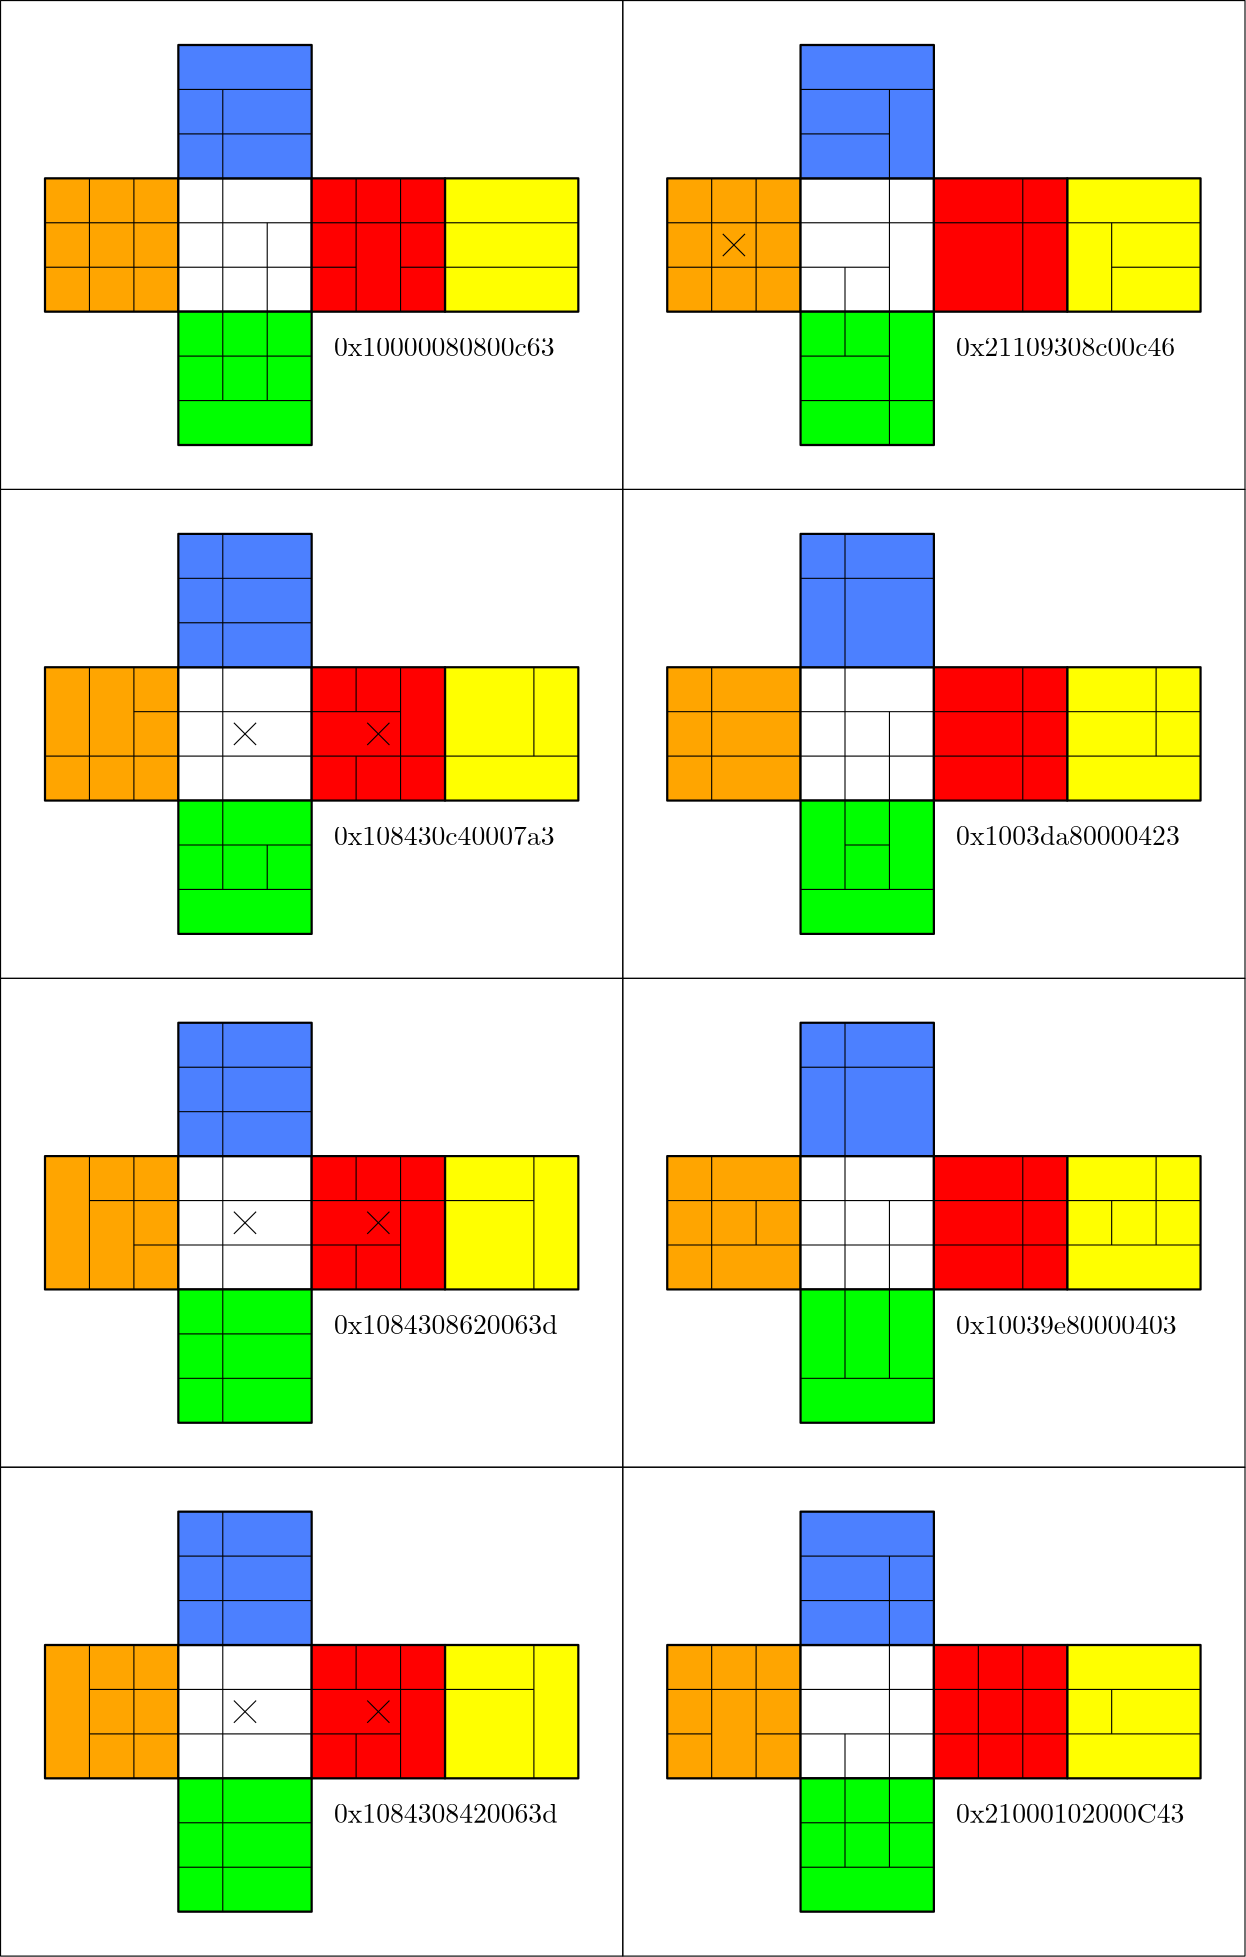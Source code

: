 <?xml version="1.0"?>
<!DOCTYPE ipe SYSTEM "ipe.dtd">
<ipe version="70218" creator="Ipe 7.2.24">
<info created="D:20221217203729" modified="D:20230113143032"/>
<ipestyle name="basic">
<symbol name="arrow/arc(spx)">
<path stroke="sym-stroke" fill="sym-stroke" pen="sym-pen">
0 0 m
-1 0.333 l
-1 -0.333 l
h
</path>
</symbol>
<symbol name="arrow/farc(spx)">
<path stroke="sym-stroke" fill="white" pen="sym-pen">
0 0 m
-1 0.333 l
-1 -0.333 l
h
</path>
</symbol>
<symbol name="arrow/ptarc(spx)">
<path stroke="sym-stroke" fill="sym-stroke" pen="sym-pen">
0 0 m
-1 0.333 l
-0.8 0 l
-1 -0.333 l
h
</path>
</symbol>
<symbol name="arrow/fptarc(spx)">
<path stroke="sym-stroke" fill="white" pen="sym-pen">
0 0 m
-1 0.333 l
-0.8 0 l
-1 -0.333 l
h
</path>
</symbol>
<symbol name="mark/circle(sx)" transformations="translations">
<path fill="sym-stroke">
0.6 0 0 0.6 0 0 e
0.4 0 0 0.4 0 0 e
</path>
</symbol>
<symbol name="mark/disk(sx)" transformations="translations">
<path fill="sym-stroke">
0.6 0 0 0.6 0 0 e
</path>
</symbol>
<symbol name="mark/fdisk(sfx)" transformations="translations">
<group>
<path fill="sym-fill">
0.5 0 0 0.5 0 0 e
</path>
<path fill="sym-stroke" fillrule="eofill">
0.6 0 0 0.6 0 0 e
0.4 0 0 0.4 0 0 e
</path>
</group>
</symbol>
<symbol name="mark/box(sx)" transformations="translations">
<path fill="sym-stroke" fillrule="eofill">
-0.6 -0.6 m
0.6 -0.6 l
0.6 0.6 l
-0.6 0.6 l
h
-0.4 -0.4 m
0.4 -0.4 l
0.4 0.4 l
-0.4 0.4 l
h
</path>
</symbol>
<symbol name="mark/square(sx)" transformations="translations">
<path fill="sym-stroke">
-0.6 -0.6 m
0.6 -0.6 l
0.6 0.6 l
-0.6 0.6 l
h
</path>
</symbol>
<symbol name="mark/fsquare(sfx)" transformations="translations">
<group>
<path fill="sym-fill">
-0.5 -0.5 m
0.5 -0.5 l
0.5 0.5 l
-0.5 0.5 l
h
</path>
<path fill="sym-stroke" fillrule="eofill">
-0.6 -0.6 m
0.6 -0.6 l
0.6 0.6 l
-0.6 0.6 l
h
-0.4 -0.4 m
0.4 -0.4 l
0.4 0.4 l
-0.4 0.4 l
h
</path>
</group>
</symbol>
<symbol name="mark/cross(sx)" transformations="translations">
<group>
<path fill="sym-stroke">
-0.43 -0.57 m
0.57 0.43 l
0.43 0.57 l
-0.57 -0.43 l
h
</path>
<path fill="sym-stroke">
-0.43 0.57 m
0.57 -0.43 l
0.43 -0.57 l
-0.57 0.43 l
h
</path>
</group>
</symbol>
<symbol name="arrow/fnormal(spx)">
<path stroke="sym-stroke" fill="white" pen="sym-pen">
0 0 m
-1 0.333 l
-1 -0.333 l
h
</path>
</symbol>
<symbol name="arrow/pointed(spx)">
<path stroke="sym-stroke" fill="sym-stroke" pen="sym-pen">
0 0 m
-1 0.333 l
-0.8 0 l
-1 -0.333 l
h
</path>
</symbol>
<symbol name="arrow/fpointed(spx)">
<path stroke="sym-stroke" fill="white" pen="sym-pen">
0 0 m
-1 0.333 l
-0.8 0 l
-1 -0.333 l
h
</path>
</symbol>
<symbol name="arrow/linear(spx)">
<path stroke="sym-stroke" pen="sym-pen">
-1 0.333 m
0 0 l
-1 -0.333 l
</path>
</symbol>
<symbol name="arrow/fdouble(spx)">
<path stroke="sym-stroke" fill="white" pen="sym-pen">
0 0 m
-1 0.333 l
-1 -0.333 l
h
-1 0 m
-2 0.333 l
-2 -0.333 l
h
</path>
</symbol>
<symbol name="arrow/double(spx)">
<path stroke="sym-stroke" fill="sym-stroke" pen="sym-pen">
0 0 m
-1 0.333 l
-1 -0.333 l
h
-1 0 m
-2 0.333 l
-2 -0.333 l
h
</path>
</symbol>
<symbol name="arrow/mid-normal(spx)">
<path stroke="sym-stroke" fill="sym-stroke" pen="sym-pen">
0.5 0 m
-0.5 0.333 l
-0.5 -0.333 l
h
</path>
</symbol>
<symbol name="arrow/mid-fnormal(spx)">
<path stroke="sym-stroke" fill="white" pen="sym-pen">
0.5 0 m
-0.5 0.333 l
-0.5 -0.333 l
h
</path>
</symbol>
<symbol name="arrow/mid-pointed(spx)">
<path stroke="sym-stroke" fill="sym-stroke" pen="sym-pen">
0.5 0 m
-0.5 0.333 l
-0.3 0 l
-0.5 -0.333 l
h
</path>
</symbol>
<symbol name="arrow/mid-fpointed(spx)">
<path stroke="sym-stroke" fill="white" pen="sym-pen">
0.5 0 m
-0.5 0.333 l
-0.3 0 l
-0.5 -0.333 l
h
</path>
</symbol>
<symbol name="arrow/mid-double(spx)">
<path stroke="sym-stroke" fill="sym-stroke" pen="sym-pen">
1 0 m
0 0.333 l
0 -0.333 l
h
0 0 m
-1 0.333 l
-1 -0.333 l
h
</path>
</symbol>
<symbol name="arrow/mid-fdouble(spx)">
<path stroke="sym-stroke" fill="white" pen="sym-pen">
1 0 m
0 0.333 l
0 -0.333 l
h
0 0 m
-1 0.333 l
-1 -0.333 l
h
</path>
</symbol>
<anglesize name="22.5 deg" value="22.5"/>
<anglesize name="30 deg" value="30"/>
<anglesize name="45 deg" value="45"/>
<anglesize name="60 deg" value="60"/>
<anglesize name="90 deg" value="90"/>
<arrowsize name="large" value="10"/>
<arrowsize name="small" value="5"/>
<arrowsize name="tiny" value="3"/>
<color name="blue" value="0 0 1"/>
<color name="brown" value="0.647 0.165 0.165"/>
<color name="darkblue" value="0 0 0.545"/>
<color name="darkcyan" value="0 0.545 0.545"/>
<color name="darkgray" value="0.663"/>
<color name="darkgreen" value="0 0.392 0"/>
<color name="darkmagenta" value="0.545 0 0.545"/>
<color name="darkorange" value="1 0.549 0"/>
<color name="darkred" value="0.545 0 0"/>
<color name="gold" value="1 0.843 0"/>
<color name="gray" value="0.745"/>
<color name="green" value="0 1 0"/>
<color name="lightblue" value="0.678 0.847 0.902"/>
<color name="lightcyan" value="0.878 1 1"/>
<color name="lightgray" value="0.827"/>
<color name="lightgreen" value="0.565 0.933 0.565"/>
<color name="lightyellow" value="1 1 0.878"/>
<color name="navy" value="0 0 0.502"/>
<color name="orange" value="1 0.647 0"/>
<color name="pink" value="1 0.753 0.796"/>
<color name="purple" value="0.627 0.125 0.941"/>
<color name="red" value="1 0 0"/>
<color name="seagreen" value="0.18 0.545 0.341"/>
<color name="turquoise" value="0.251 0.878 0.816"/>
<color name="violet" value="0.933 0.51 0.933"/>
<color name="yellow" value="1 1 0"/>
<dashstyle name="dash dot dotted" value="[4 2 1 2 1 2] 0"/>
<dashstyle name="dash dotted" value="[4 2 1 2] 0"/>
<dashstyle name="dashed" value="[4] 0"/>
<dashstyle name="dotted" value="[1 3] 0"/>
<gridsize name="10 pts (~3.5 mm)" value="10"/>
<gridsize name="14 pts (~5 mm)" value="14"/>
<gridsize name="16 pts (~6 mm)" value="16"/>
<gridsize name="20 pts (~7 mm)" value="20"/>
<gridsize name="28 pts (~10 mm)" value="28"/>
<gridsize name="32 pts (~12 mm)" value="32"/>
<gridsize name="4 pts" value="4"/>
<gridsize name="56 pts (~20 mm)" value="56"/>
<gridsize name="8 pts (~3 mm)" value="8"/>
<opacity name="10%" value="0.1"/>
<opacity name="30%" value="0.3"/>
<opacity name="50%" value="0.5"/>
<opacity name="75%" value="0.75"/>
<pen name="fat" value="1.2"/>
<pen name="heavier" value="0.8"/>
<pen name="ultrafat" value="2"/>
<symbolsize name="large" value="5"/>
<symbolsize name="small" value="2"/>
<symbolsize name="tiny" value="1.1"/>
<textsize name="Huge" value="\Huge"/>
<textsize name="LARGE" value="\LARGE"/>
<textsize name="Large" value="\Large"/>
<textsize name="footnote" value="\footnotesize"/>
<textsize name="huge" value="\huge"/>
<textsize name="large" value="\large"/>
<textsize name="small" value="\small"/>
<textsize name="tiny" value="\tiny"/>
<textstyle name="center" begin="\begin{center}" end="\end{center}"/>
<textstyle name="item" begin="\begin{itemize}\item{}" end="\end{itemize}"/>
<textstyle name="itemize" begin="\begin{itemize}" end="\end{itemize}"/>
<tiling name="falling" angle="-60" step="4" width="1"/>
<tiling name="rising" angle="30" step="4" width="1"/>
</ipestyle>
<page>
<layer name="alpha"/>
<view layers="alpha" active="alpha"/>
<path layer="alpha" matrix="1 0 0 1 -48 64" stroke="black" fill="orange" pen="heavier">
128 704 m
128 656 l
176 656 l
176 704 l
h
</path>
<path matrix="1 0 0 1 -48 64" stroke="black" fill="white" pen="heavier">
176 656 m
176 704 l
224 704 l
224 656 l
h
</path>
<path matrix="1 0 0 1 -48 64" stroke="black" fill="yellow" pen="heavier">
272 656 m
272 704 l
320 704 l
320 656 l
h
</path>
<path matrix="1 0 0 1 -48 64" stroke="black" fill="green" pen="heavier">
176 656 m
176 608 l
224 608 l
224 656 l
h
</path>
<path matrix="1 0 0 1 -48 64" stroke="black" fill="0.3 0.5 1" pen="heavier">
176 704 m
176 752 l
224 752 l
224 704 l
h
</path>
<path matrix="1 0 0 1 -96 64" stroke="black" fill="red" pen="heavier">
272 656 m
272 704 l
320 704 l
320 656 l
h
</path>
<text matrix="1 0 0 1 -56 64" transformations="translations" pos="240 640" stroke="black" type="label" width="79.425" height="6.42" depth="0" valign="baseline">0x10000080800c63</text>
<path matrix="1 0 0 1 -48 64" stroke="black">
112 768 m
112 592 l
336 592 l
336 768 l
h
</path>
<path matrix="1 0 0 1 176 64" stroke="black" fill="orange" pen="heavier">
128 704 m
128 656 l
176 656 l
176 704 l
h
</path>
<path matrix="1 0 0 1 176 64" stroke="black" fill="white" pen="heavier">
176 656 m
176 704 l
224 704 l
224 656 l
h
</path>
<path matrix="1 0 0 1 176 64" stroke="black" fill="yellow" pen="heavier">
272 656 m
272 704 l
320 704 l
320 656 l
h
</path>
<path matrix="1 0 0 1 176 64" stroke="black" fill="green" pen="heavier">
176 656 m
176 608 l
224 608 l
224 656 l
h
</path>
<path matrix="1 0 0 1 176 64" stroke="black" fill="0.3 0.5 1" pen="heavier">
176 704 m
176 752 l
224 752 l
224 704 l
h
</path>
<path matrix="1 0 0 1 128 64" stroke="black" fill="red" pen="heavier">
272 656 m
272 704 l
320 704 l
320 656 l
h
</path>
<text matrix="1 0 0 1 168 64" transformations="translations" pos="240 640" stroke="black" type="label" width="78.871" height="6.42" depth="0" valign="baseline">0x21109308c00c46</text>
<path matrix="1 0 0 1 176 64" stroke="black">
112 768 m
112 592 l
336 592 l
336 768 l
h
</path>
<path matrix="1 0 0 1 -48 -288" stroke="black" fill="orange" pen="heavier">
128 704 m
128 656 l
176 656 l
176 704 l
h
</path>
<path matrix="1 0 0 1 -48 -288" stroke="black" fill="white" pen="heavier">
176 656 m
176 704 l
224 704 l
224 656 l
h
</path>
<path matrix="1 0 0 1 -48 -288" stroke="black" fill="yellow" pen="heavier">
272 656 m
272 704 l
320 704 l
320 656 l
h
</path>
<path matrix="1 0 0 1 -48 -288" stroke="black" fill="green" pen="heavier">
176 656 m
176 608 l
224 608 l
224 656 l
h
</path>
<path matrix="1 0 0 1 -48 -288" stroke="black" fill="0.3 0.5 1" pen="heavier">
176 704 m
176 752 l
224 752 l
224 704 l
h
</path>
<path matrix="1 0 0 1 -96 -288" stroke="black" fill="red" pen="heavier">
272 656 m
272 704 l
320 704 l
320 656 l
h
</path>
<text matrix="1 0 0 1 -56 -288" transformations="translations" pos="240 640" stroke="black" type="label" width="80.532" height="6.918" depth="0" valign="baseline">0x1084308620063d</text>
<path matrix="1 0 0 1 -48 -288" stroke="black">
112 768 m
112 592 l
336 592 l
336 768 l
h
</path>
<path matrix="1 0 0 1 176 -288" stroke="black" fill="orange" pen="heavier">
128 704 m
128 656 l
176 656 l
176 704 l
h
</path>
<path matrix="1 0 0 1 176 -288" stroke="black" fill="white" pen="heavier">
176 656 m
176 704 l
224 704 l
224 656 l
h
</path>
<path matrix="1 0 0 1 176 -288" stroke="black" fill="yellow" pen="heavier">
272 656 m
272 704 l
320 704 l
320 656 l
h
</path>
<path matrix="1 0 0 1 176 -288" stroke="black" fill="green" pen="heavier">
176 656 m
176 608 l
224 608 l
224 656 l
h
</path>
<path matrix="1 0 0 1 176 -288" stroke="black" fill="0.3 0.5 1" pen="heavier">
176 704 m
176 752 l
224 752 l
224 704 l
h
</path>
<path matrix="1 0 0 1 128 -288" stroke="black" fill="red" pen="heavier">
272 656 m
272 704 l
320 704 l
320 656 l
h
</path>
<text matrix="1 0 0 1 168 -288" transformations="translations" pos="240 640" stroke="black" type="label" width="79.425" height="6.42" depth="0" valign="baseline">0x10039e80000403</text>
<path matrix="1 0 0 1 176 -288" stroke="black">
112 768 m
112 592 l
336 592 l
336 768 l
h
</path>
<path matrix="1 0 0 1 -48 -464" stroke="black" fill="orange" pen="heavier">
128 704 m
128 656 l
176 656 l
176 704 l
h
</path>
<path matrix="1 0 0 1 -48 -464" stroke="black" fill="white" pen="heavier">
176 656 m
176 704 l
224 704 l
224 656 l
h
</path>
<path matrix="1 0 0 1 -48 -464" stroke="black" fill="yellow" pen="heavier">
272 656 m
272 704 l
320 704 l
320 656 l
h
</path>
<path matrix="1 0 0 1 -48 -464" stroke="black" fill="green" pen="heavier">
176 656 m
176 608 l
224 608 l
224 656 l
h
</path>
<path matrix="1 0 0 1 -48 -464" stroke="black" fill="0.3 0.5 1" pen="heavier">
176 704 m
176 752 l
224 752 l
224 704 l
h
</path>
<path matrix="1 0 0 1 -96 -464" stroke="black" fill="red" pen="heavier">
272 656 m
272 704 l
320 704 l
320 656 l
h
</path>
<text matrix="1 0 0 1 -56 -464" transformations="translations" pos="240 640" stroke="black" type="label" width="80.532" height="6.918" depth="0" valign="baseline">0x1084308420063d</text>
<path matrix="1 0 0 1 -48 -464" stroke="black">
112 768 m
112 592 l
336 592 l
336 768 l
h
</path>
<path matrix="1 0 0 1 176 -464" stroke="black" fill="orange" pen="heavier">
128 704 m
128 656 l
176 656 l
176 704 l
h
</path>
<path matrix="1 0 0 1 176 -464" stroke="black" fill="white" pen="heavier">
176 656 m
176 704 l
224 704 l
224 656 l
h
</path>
<path matrix="1 0 0 1 176 -464" stroke="black" fill="yellow" pen="heavier">
272 656 m
272 704 l
320 704 l
320 656 l
h
</path>
<path matrix="1 0 0 1 176 -464" stroke="black" fill="green" pen="heavier">
176 656 m
176 608 l
224 608 l
224 656 l
h
</path>
<path matrix="1 0 0 1 176 -464" stroke="black" fill="0.3 0.5 1" pen="heavier">
176 704 m
176 752 l
224 752 l
224 704 l
h
</path>
<path matrix="1 0 0 1 128 -464" stroke="black" fill="red" pen="heavier">
272 656 m
272 704 l
320 704 l
320 656 l
h
</path>
<text matrix="1 0 0 1 168 -464" transformations="translations" pos="240 640" stroke="black" type="label" width="82.192" height="6.808" depth="0" valign="baseline">0x21000102000C43</text>
<path matrix="1 0 0 1 176 -464" stroke="black">
112 768 m
112 592 l
336 592 l
336 768 l
h
</path>
<path stroke="black">
80 752 m
272 752 l
</path>
<path stroke="black">
192 736 m
80 736 l
</path>
<path stroke="black">
208 736 m
272 736 l
</path>
<path stroke="black">
192 768 m
192 720 l
</path>
<path stroke="black">
208 768 m
208 720 l
</path>
<path stroke="black">
128 800 m
176 800 l
</path>
<path stroke="black">
96 768 m
96 720 l
</path>
<path stroke="black">
112 768 m
112 720 l
</path>
<path stroke="black">
128 688 m
176 688 l
</path>
<path stroke="black">
144 800 m
144 688 l
</path>
<path stroke="black">
128 784 m
176 784 l
</path>
<path stroke="black">
160 752 m
160 688 l
</path>
<path stroke="black">
128 704 m
176 704 l
</path>
<path matrix="0.5 0 0 0.5 228 404" stroke="black" fill="red">
192 688 m
208 672 l
</path>
<path matrix="0.5 0 0 0.5 228 404" stroke="black" fill="red">
192 672 m
208 688 l
</path>
<path stroke="black">
320 768 m
320 720 l
</path>
<path stroke="black">
336 768 m
336 720 l
</path>
<path stroke="black">
304 752 m
496 752 l
</path>
<path stroke="black">
304 736 m
384 736 l
</path>
<path stroke="black">
464 736 m
496 736 l
</path>
<path stroke="black">
464 752 m
464 720 l
</path>
<path stroke="black">
432 768 m
432 720 l
</path>
<path stroke="black">
384 800 m
384 672 l
</path>
<path stroke="black">
352 800 m
400 800 l
</path>
<path stroke="black">
384 704 m
352 704 l
</path>
<path stroke="black">
368 736 m
368 704 l
</path>
<path stroke="black">
352 784 m
384 784 l
</path>
<path stroke="black">
352 688 m
400 688 l
</path>
<path matrix="1 0 0 1 176 -112" stroke="black" fill="orange" pen="heavier">
128 704 m
128 656 l
176 656 l
176 704 l
h
</path>
<path matrix="1 0 0 1 176 -112" stroke="black" fill="white" pen="heavier">
176 656 m
176 704 l
224 704 l
224 656 l
h
</path>
<path matrix="1 0 0 1 176 -112" stroke="black" fill="yellow" pen="heavier">
272 656 m
272 704 l
320 704 l
320 656 l
h
</path>
<path matrix="1 0 0 1 176 -112" stroke="black" fill="green" pen="heavier">
176 656 m
176 608 l
224 608 l
224 656 l
h
</path>
<path matrix="1 0 0 1 176 -112" stroke="black" fill="0.3 0.5 1" pen="heavier">
176 704 m
176 752 l
224 752 l
224 704 l
h
</path>
<path matrix="1 0 0 1 128 -112" stroke="black" fill="red" pen="heavier">
272 656 m
272 704 l
320 704 l
320 656 l
h
</path>
<text matrix="1 0 0 1 168 -112" transformations="translations" pos="240 640" stroke="black" type="label" width="80.532" height="6.918" depth="0" valign="baseline">0x1003da80000423</text>
<path matrix="1 0 0 1 176 -112" stroke="black">
112 768 m
112 592 l
336 592 l
336 768 l
h
</path>
<path matrix="1 0 0 1 224 0" stroke="black">
96 592 m
96 544 l
</path>
<path matrix="1 0 0 1 224 0" stroke="black">
80 576 m
272 576 l
</path>
<path matrix="1 0 0 1 224 0" stroke="black">
80 560 m
272 560 l
</path>
<path matrix="1 0 0 1 224 0" stroke="black">
128 512 m
176 512 l
</path>
<path matrix="1 0 0 1 224 0" stroke="black">
144 640 m
144 512 l
</path>
<path matrix="1 0 0 1 224 0" stroke="black">
160 576 m
160 512 l
</path>
<path matrix="1 0 0 1 224 0" stroke="black">
144 528 m
160 528 l
</path>
<path matrix="1 0 0 1 224 0" stroke="black">
128 624 m
176 624 l
</path>
<path matrix="1 0 0 1 224 0" stroke="black">
208 592 m
208 544 l
</path>
<path matrix="1 0 0 1 224 0" stroke="black">
256 592 m
256 560 l
</path>
<path matrix="1 0 0 1 -48 -112" stroke="black" fill="orange" pen="heavier">
128 704 m
128 656 l
176 656 l
176 704 l
h
</path>
<path matrix="1 0 0 1 -48 -112" stroke="black" fill="white" pen="heavier">
176 656 m
176 704 l
224 704 l
224 656 l
h
</path>
<path matrix="1 0 0 1 -48 -112" stroke="black" fill="yellow" pen="heavier">
272 656 m
272 704 l
320 704 l
320 656 l
h
</path>
<path matrix="1 0 0 1 -48 -112" stroke="black" fill="green" pen="heavier">
176 656 m
176 608 l
224 608 l
224 656 l
h
</path>
<path matrix="1 0 0 1 -48 -112" stroke="black" fill="0.3 0.5 1" pen="heavier">
176 704 m
176 752 l
224 752 l
224 704 l
h
</path>
<path matrix="1 0 0 1 -96 -112" stroke="black" fill="red" pen="heavier">
272 656 m
272 704 l
320 704 l
320 656 l
h
</path>
<text matrix="1 0 0 1 -56 -112" transformations="translations" pos="240 640" stroke="black" type="label" width="79.425" height="6.42" depth="0" valign="baseline">0x108430c40007a3</text>
<path matrix="1 0 0 1 -48 -112" stroke="black">
112 768 m
112 592 l
336 592 l
336 768 l
h
</path>
<path matrix="0.5 0 0 0.5 52 228" stroke="black" fill="red">
192 688 m
208 672 l
</path>
<path matrix="0.5 0 0 0.5 52 228" stroke="black" fill="red">
192 672 m
208 688 l
</path>
<path matrix="0.5 0 0 0.5 100 228" stroke="black" fill="red">
192 688 m
208 672 l
</path>
<path matrix="0.5 0 0 0.5 100 228" stroke="black" fill="red">
192 672 m
208 688 l
</path>
<path stroke="black">
80 560 m
272 560 l
</path>
<path stroke="black">
96 592 m
96 560 l
</path>
<path stroke="black">
112 592 m
112 560 l
</path>
<path stroke="black">
112 576 m
208 576 l
</path>
<path stroke="black">
144 640 m
144 512 l
</path>
<path stroke="black">
128 512 m
176 512 l
</path>
<path stroke="black">
128 528 m
176 528 l
</path>
<path stroke="black">
160 528 m
160 512 l
</path>
<path stroke="black">
128 624 m
176 624 l
</path>
<path stroke="black">
128 608 m
176 608 l
</path>
<path stroke="black">
208 592 m
208 560 l
</path>
<path stroke="black">
192 560 m
192 544 l
</path>
<path stroke="black">
192 592 m
192 576 l
</path>
<path stroke="black">
256 592 m
256 560 l
</path>
<path stroke="black">
208 560 m
208 544 l
</path>
<path matrix="0.5 0 0 0.5 52 52" stroke="black" fill="red">
192 688 m
208 672 l
</path>
<path matrix="0.5 0 0 0.5 52 52" stroke="black" fill="red">
192 672 m
208 688 l
</path>
<path matrix="0.5 0 0 0.5 100 52" stroke="black" fill="red">
192 688 m
208 672 l
</path>
<path matrix="0.5 0 0 0.5 100 52" stroke="black" fill="red">
192 672 m
208 688 l
</path>
<path stroke="black">
96 416 m
96 368 l
</path>
<path stroke="black">
96 400 m
256 400 l
</path>
<path stroke="black">
256 416 m
256 368 l
</path>
<path stroke="black">
208 416 m
208 368 l
</path>
<path stroke="black">
192 416 m
192 400 l
</path>
<path stroke="black">
192 384 m
192 368 l
</path>
<path stroke="black">
112 416 m
112 368 l
</path>
<path stroke="black">
144 464 m
144 320 l
</path>
<path stroke="black">
128 448 m
176 448 l
</path>
<path stroke="black">
128 432 m
176 432 l
</path>
<path stroke="black">
128 352 m
176 352 l
</path>
<path stroke="black">
128 336 m
176 336 l
</path>
<path stroke="black">
304 400 m
496 400 l
</path>
<path stroke="black">
304 384 m
496 384 l
</path>
<path stroke="black">
320 416 m
320 368 l
</path>
<path stroke="black">
336 400 m
336 384 l
</path>
<path stroke="black">
368 464 m
368 336 l
</path>
<path stroke="black">
352 336 m
400 336 l
</path>
<path stroke="black">
384 336 m
384 400 l
</path>
<path stroke="black">
352 448 m
400 448 l
</path>
<path stroke="black">
432 416 m
432 368 l
</path>
<path stroke="black">
464 400 m
464 384 l
</path>
<path stroke="black">
480 416 m
480 384 l
</path>
<path matrix="0.5 0 0 0.5 52 -124" stroke="black" fill="red">
192 688 m
208 672 l
</path>
<path matrix="0.5 0 0 0.5 52 -124" stroke="black" fill="red">
192 672 m
208 688 l
</path>
<path matrix="0.5 0 0 0.5 100 -124" stroke="black" fill="red">
192 688 m
208 672 l
</path>
<path matrix="0.5 0 0 0.5 100 -124" stroke="black" fill="red">
192 672 m
208 688 l
</path>
<path stroke="black">
96 240 m
96 192 l
</path>
<path stroke="black">
256 240 m
256 192 l
</path>
<path stroke="black">
96 224 m
256 224 l
</path>
<path stroke="black">
96 208 m
208 208 l
</path>
<path stroke="black">
112 240 m
112 192 l
</path>
<path stroke="black">
144 288 m
144 144 l
</path>
<path stroke="black">
128 272 m
176 272 l
</path>
<path stroke="black">
128 256 m
176 256 l
</path>
<path stroke="black">
128 176 m
176 176 l
</path>
<path stroke="black">
128 160 m
176 160 l
</path>
<path stroke="black">
208 240 m
208 192 l
</path>
<path stroke="black">
192 240 m
192 224 l
</path>
<path stroke="black">
192 208 m
192 192 l
</path>
<path stroke="black">
112 384 m
208 384 l
</path>
<path stroke="black">
352 272 m
400 272 l
</path>
<path stroke="black">
384 272 m
384 160 l
</path>
<path stroke="black">
400 160 m
352 160 l
</path>
<path stroke="black">
368 160 m
368 208 l
</path>
<path stroke="black">
352 176 m
400 176 l
</path>
<path stroke="black">
304 224 m
496 224 l
</path>
<path stroke="black">
496 208 m
336 208 l
</path>
<path stroke="black">
320 208 m
304 208 l
</path>
<path stroke="black">
320 240 m
320 192 l
</path>
<path stroke="black">
336 240 m
336 192 l
</path>
<path stroke="black">
352 256 m
400 256 l
</path>
<path stroke="black">
416 240 m
416 192 l
</path>
<path stroke="black">
432 240 m
432 192 l
</path>
<path stroke="black">
464 224 m
464 208 l
</path>
<path stroke="black">
96 560 m
96 544 l
</path>
<path stroke="black">
112 560 m
112 544 l
</path>
</page>
</ipe>
